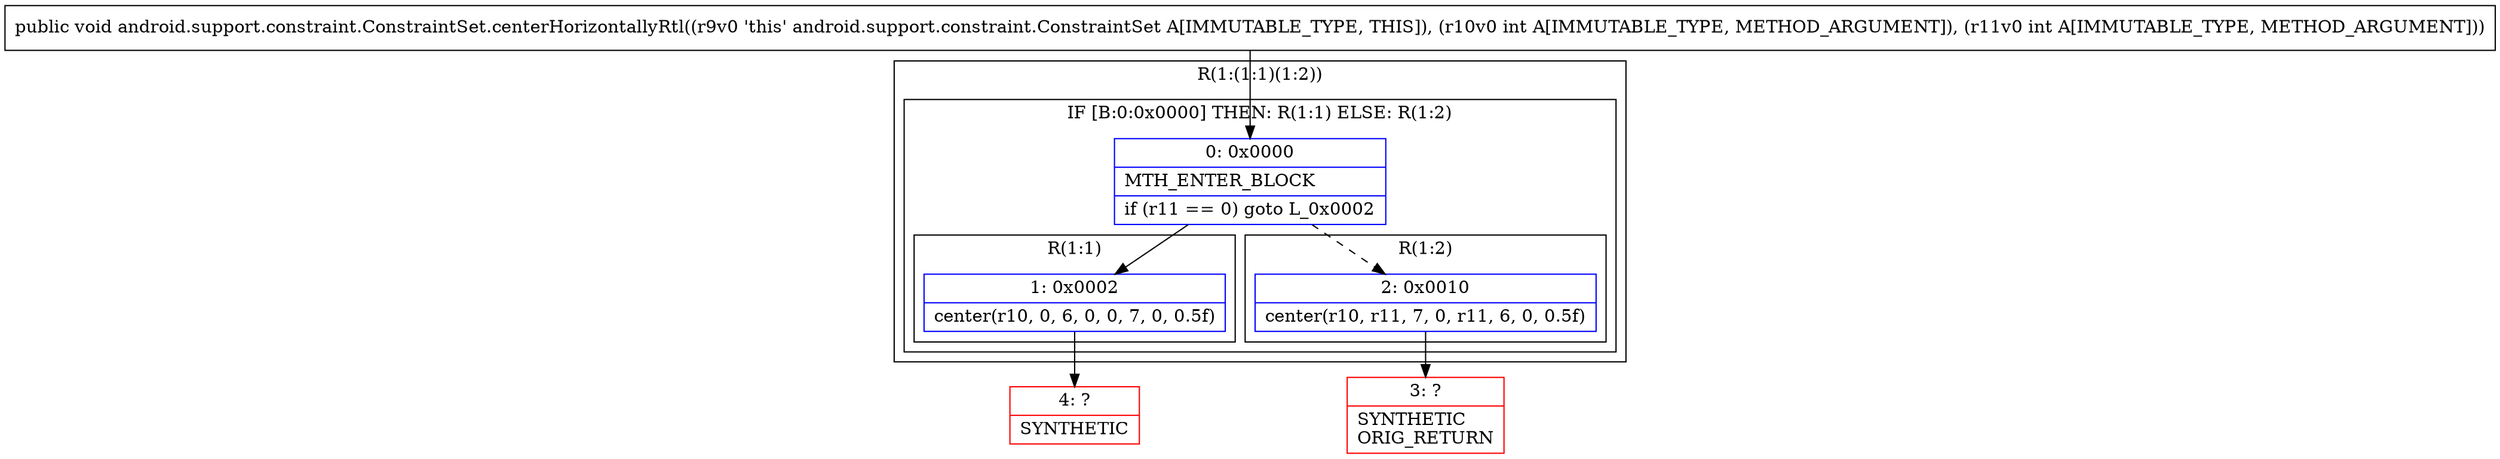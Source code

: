 digraph "CFG forandroid.support.constraint.ConstraintSet.centerHorizontallyRtl(II)V" {
subgraph cluster_Region_1733384029 {
label = "R(1:(1:1)(1:2))";
node [shape=record,color=blue];
subgraph cluster_IfRegion_326459704 {
label = "IF [B:0:0x0000] THEN: R(1:1) ELSE: R(1:2)";
node [shape=record,color=blue];
Node_0 [shape=record,label="{0\:\ 0x0000|MTH_ENTER_BLOCK\l|if (r11 == 0) goto L_0x0002\l}"];
subgraph cluster_Region_1870799975 {
label = "R(1:1)";
node [shape=record,color=blue];
Node_1 [shape=record,label="{1\:\ 0x0002|center(r10, 0, 6, 0, 0, 7, 0, 0.5f)\l}"];
}
subgraph cluster_Region_1071993899 {
label = "R(1:2)";
node [shape=record,color=blue];
Node_2 [shape=record,label="{2\:\ 0x0010|center(r10, r11, 7, 0, r11, 6, 0, 0.5f)\l}"];
}
}
}
Node_3 [shape=record,color=red,label="{3\:\ ?|SYNTHETIC\lORIG_RETURN\l}"];
Node_4 [shape=record,color=red,label="{4\:\ ?|SYNTHETIC\l}"];
MethodNode[shape=record,label="{public void android.support.constraint.ConstraintSet.centerHorizontallyRtl((r9v0 'this' android.support.constraint.ConstraintSet A[IMMUTABLE_TYPE, THIS]), (r10v0 int A[IMMUTABLE_TYPE, METHOD_ARGUMENT]), (r11v0 int A[IMMUTABLE_TYPE, METHOD_ARGUMENT])) }"];
MethodNode -> Node_0;
Node_0 -> Node_1;
Node_0 -> Node_2[style=dashed];
Node_1 -> Node_4;
Node_2 -> Node_3;
}

